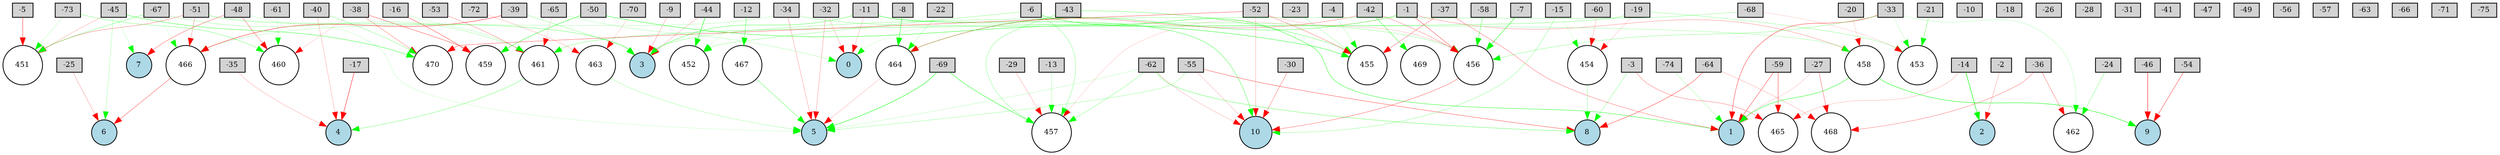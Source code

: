 digraph {
	node [fontsize=9 height=0.2 shape=circle width=0.2]
	-1 [fillcolor=lightgray shape=box style=filled]
	-2 [fillcolor=lightgray shape=box style=filled]
	-3 [fillcolor=lightgray shape=box style=filled]
	-4 [fillcolor=lightgray shape=box style=filled]
	-5 [fillcolor=lightgray shape=box style=filled]
	-6 [fillcolor=lightgray shape=box style=filled]
	-7 [fillcolor=lightgray shape=box style=filled]
	-8 [fillcolor=lightgray shape=box style=filled]
	-9 [fillcolor=lightgray shape=box style=filled]
	-10 [fillcolor=lightgray shape=box style=filled]
	-11 [fillcolor=lightgray shape=box style=filled]
	-12 [fillcolor=lightgray shape=box style=filled]
	-13 [fillcolor=lightgray shape=box style=filled]
	-14 [fillcolor=lightgray shape=box style=filled]
	-15 [fillcolor=lightgray shape=box style=filled]
	-16 [fillcolor=lightgray shape=box style=filled]
	-17 [fillcolor=lightgray shape=box style=filled]
	-18 [fillcolor=lightgray shape=box style=filled]
	-19 [fillcolor=lightgray shape=box style=filled]
	-20 [fillcolor=lightgray shape=box style=filled]
	-21 [fillcolor=lightgray shape=box style=filled]
	-22 [fillcolor=lightgray shape=box style=filled]
	-23 [fillcolor=lightgray shape=box style=filled]
	-24 [fillcolor=lightgray shape=box style=filled]
	-25 [fillcolor=lightgray shape=box style=filled]
	-26 [fillcolor=lightgray shape=box style=filled]
	-27 [fillcolor=lightgray shape=box style=filled]
	-28 [fillcolor=lightgray shape=box style=filled]
	-29 [fillcolor=lightgray shape=box style=filled]
	-30 [fillcolor=lightgray shape=box style=filled]
	-31 [fillcolor=lightgray shape=box style=filled]
	-32 [fillcolor=lightgray shape=box style=filled]
	-33 [fillcolor=lightgray shape=box style=filled]
	-34 [fillcolor=lightgray shape=box style=filled]
	-35 [fillcolor=lightgray shape=box style=filled]
	-36 [fillcolor=lightgray shape=box style=filled]
	-37 [fillcolor=lightgray shape=box style=filled]
	-38 [fillcolor=lightgray shape=box style=filled]
	-39 [fillcolor=lightgray shape=box style=filled]
	-40 [fillcolor=lightgray shape=box style=filled]
	-41 [fillcolor=lightgray shape=box style=filled]
	-42 [fillcolor=lightgray shape=box style=filled]
	-43 [fillcolor=lightgray shape=box style=filled]
	-44 [fillcolor=lightgray shape=box style=filled]
	-45 [fillcolor=lightgray shape=box style=filled]
	-46 [fillcolor=lightgray shape=box style=filled]
	-47 [fillcolor=lightgray shape=box style=filled]
	-48 [fillcolor=lightgray shape=box style=filled]
	-49 [fillcolor=lightgray shape=box style=filled]
	-50 [fillcolor=lightgray shape=box style=filled]
	-51 [fillcolor=lightgray shape=box style=filled]
	-52 [fillcolor=lightgray shape=box style=filled]
	-53 [fillcolor=lightgray shape=box style=filled]
	-54 [fillcolor=lightgray shape=box style=filled]
	-55 [fillcolor=lightgray shape=box style=filled]
	-56 [fillcolor=lightgray shape=box style=filled]
	-57 [fillcolor=lightgray shape=box style=filled]
	-58 [fillcolor=lightgray shape=box style=filled]
	-59 [fillcolor=lightgray shape=box style=filled]
	-60 [fillcolor=lightgray shape=box style=filled]
	-61 [fillcolor=lightgray shape=box style=filled]
	-62 [fillcolor=lightgray shape=box style=filled]
	-63 [fillcolor=lightgray shape=box style=filled]
	-64 [fillcolor=lightgray shape=box style=filled]
	-65 [fillcolor=lightgray shape=box style=filled]
	-66 [fillcolor=lightgray shape=box style=filled]
	-67 [fillcolor=lightgray shape=box style=filled]
	-68 [fillcolor=lightgray shape=box style=filled]
	-69 [fillcolor=lightgray shape=box style=filled]
	-70 [fillcolor=lightgray shape=box style=filled]
	-71 [fillcolor=lightgray shape=box style=filled]
	-72 [fillcolor=lightgray shape=box style=filled]
	-73 [fillcolor=lightgray shape=box style=filled]
	-74 [fillcolor=lightgray shape=box style=filled]
	-75 [fillcolor=lightgray shape=box style=filled]
	0 [fillcolor=lightblue style=filled]
	1 [fillcolor=lightblue style=filled]
	2 [fillcolor=lightblue style=filled]
	3 [fillcolor=lightblue style=filled]
	4 [fillcolor=lightblue style=filled]
	5 [fillcolor=lightblue style=filled]
	6 [fillcolor=lightblue style=filled]
	7 [fillcolor=lightblue style=filled]
	8 [fillcolor=lightblue style=filled]
	9 [fillcolor=lightblue style=filled]
	10 [fillcolor=lightblue style=filled]
	451 [fillcolor=white style=filled]
	452 [fillcolor=white style=filled]
	453 [fillcolor=white style=filled]
	454 [fillcolor=white style=filled]
	455 [fillcolor=white style=filled]
	456 [fillcolor=white style=filled]
	457 [fillcolor=white style=filled]
	458 [fillcolor=white style=filled]
	459 [fillcolor=white style=filled]
	460 [fillcolor=white style=filled]
	461 [fillcolor=white style=filled]
	462 [fillcolor=white style=filled]
	463 [fillcolor=white style=filled]
	464 [fillcolor=white style=filled]
	465 [fillcolor=white style=filled]
	466 [fillcolor=white style=filled]
	467 [fillcolor=white style=filled]
	468 [fillcolor=white style=filled]
	469 [fillcolor=white style=filled]
	470 [fillcolor=white style=filled]
	-34 -> 456 [color=green penwidth=0.21624195016990255 style=solid]
	-15 -> 454 [color=green penwidth=0.11002542350788501 style=solid]
	-32 -> 5 [color=red penwidth=0.2110100643298814 style=solid]
	-55 -> 10 [color=red penwidth=0.15161030525562336 style=solid]
	456 -> 10 [color=red penwidth=0.2963815889904281 style=solid]
	-52 -> 456 [color=red penwidth=0.13431381581174473 style=solid]
	-45 -> 6 [color=green penwidth=0.17762599745611987 style=solid]
	-58 -> 456 [color=green penwidth=0.3446986723794804 style=solid]
	-11 -> 0 [color=red penwidth=0.1597278909464786 style=solid]
	-16 -> 459 [color=red penwidth=0.352326810493062 style=solid]
	-42 -> 469 [color=green penwidth=0.37195827294577477 style=solid]
	-38 -> 460 [color=red penwidth=0.11421239405303678 style=solid]
	-48 -> 460 [color=red penwidth=0.2865182480408986 style=solid]
	-6 -> 457 [color=green penwidth=0.23394506661923994 style=solid]
	-73 -> 451 [color=green penwidth=0.12996004070076686 style=solid]
	-6 -> 452 [color=green penwidth=0.22703059006746013 style=solid]
	-45 -> 7 [color=green penwidth=0.12857277610655848 style=solid]
	-33 -> 462 [color=green penwidth=0.14144582517737958 style=solid]
	-46 -> 9 [color=red penwidth=0.5005421368336651 style=solid]
	-70 -> 463 [color=red penwidth=0.11669932765666041 style=solid]
	-3 -> 8 [color=green penwidth=0.21901421073619592 style=solid]
	-45 -> 451 [color=red penwidth=0.1615930121295745 style=solid]
	-52 -> 470 [color=red penwidth=0.3244761405191332 style=solid]
	-39 -> 466 [color=red penwidth=0.4235169676476894 style=solid]
	-59 -> 465 [color=red penwidth=0.39121216520953606 style=solid]
	-11 -> 3 [color=green penwidth=0.33924657350047815 style=solid]
	-50 -> 459 [color=green penwidth=0.4176304959145135 style=solid]
	464 -> 5 [color=red penwidth=0.15199847460657956 style=solid]
	-40 -> 470 [color=green penwidth=0.22616656292657064 style=solid]
	-43 -> 455 [color=green penwidth=0.2977130006893275 style=solid]
	-34 -> 466 [color=green penwidth=0.15718994226463112 style=solid]
	-19 -> 454 [color=red penwidth=0.1213005856293211 style=solid]
	-48 -> 7 [color=red penwidth=0.2961722664094275 style=solid]
	-36 -> 462 [color=red penwidth=0.27858108100081164 style=solid]
	-19 -> 461 [color=green penwidth=0.26346313711370484 style=solid]
	-9 -> 3 [color=red penwidth=0.2086138851521679 style=solid]
	-3 -> 465 [color=red penwidth=0.25946020723395147 style=solid]
	-40 -> 4 [color=red penwidth=0.1744395996664403 style=solid]
	-2 -> 2 [color=red penwidth=0.18935265371323784 style=solid]
	-68 -> 3 [color=green penwidth=0.20967175118179587 style=solid]
	-48 -> 5 [color=green penwidth=0.11373433847447854 style=solid]
	-19 -> 453 [color=green penwidth=0.21516154524597703 style=solid]
	466 -> 6 [color=red penwidth=0.3201351213941629 style=solid]
	-14 -> 2 [color=green penwidth=0.6123278644770537 style=solid]
	-51 -> 3 [color=green penwidth=0.2899857481101634 style=solid]
	-62 -> 8 [color=green penwidth=0.31062655038163034 style=solid]
	-59 -> 1 [color=red penwidth=0.36871438498937814 style=solid]
	-25 -> 6 [color=red penwidth=0.20354623322072346 style=solid]
	-1 -> 464 [color=green penwidth=0.3349459247153179 style=solid]
	-68 -> 453 [color=red penwidth=0.10953168856036069 style=solid]
	-14 -> 465 [color=red penwidth=0.15453499122528472 style=solid]
	-21 -> 453 [color=green penwidth=0.292650065732841 style=solid]
	-34 -> 5 [color=red penwidth=0.20698467348715546 style=solid]
	-1 -> 457 [color=red penwidth=0.11031057023165639 style=solid]
	-39 -> 3 [color=green penwidth=0.2172951835760494 style=solid]
	-43 -> 457 [color=green penwidth=0.22378036199392481 style=solid]
	-11 -> 458 [color=green penwidth=0.18632003698622585 style=solid]
	-6 -> 1 [color=green penwidth=0.4194177878380434 style=solid]
	-5 -> 451 [color=red penwidth=0.4197543053192082 style=solid]
	-52 -> 10 [color=red penwidth=0.17312785713751974 style=solid]
	-38 -> 459 [color=red penwidth=0.32689726822989035 style=solid]
	-36 -> 468 [color=red penwidth=0.2602431406628707 style=solid]
	-1 -> 456 [color=red penwidth=0.3525838118981346 style=solid]
	-73 -> 460 [color=green penwidth=0.26151609539007337 style=solid]
	-64 -> 8 [color=red penwidth=0.3704733104898792 style=solid]
	-4 -> 455 [color=green penwidth=0.15518552892874182 style=solid]
	-44 -> 452 [color=green penwidth=0.5110691884031124 style=solid]
	-67 -> 461 [color=green penwidth=0.1849287577958696 style=solid]
	-67 -> 466 [color=green penwidth=0.10243938806472869 style=solid]
	-13 -> 457 [color=green penwidth=0.1861869892145806 style=solid]
	-69 -> 457 [color=green penwidth=0.44429768316760765 style=solid]
	-33 -> 456 [color=green penwidth=0.2278174605688637 style=solid]
	-27 -> 468 [color=red penwidth=0.30648998050274934 style=solid]
	-8 -> 464 [color=green penwidth=0.45074009668112747 style=solid]
	-35 -> 4 [color=red penwidth=0.16293417595654666 style=solid]
	-55 -> 8 [color=red penwidth=0.34512539354340493 style=solid]
	-52 -> 455 [color=red penwidth=0.2574526437801632 style=solid]
	-50 -> 455 [color=green penwidth=0.42902270414159915 style=solid]
	-51 -> 466 [color=red penwidth=0.2207940173430837 style=solid]
	467 -> 5 [color=green penwidth=0.30615582907516564 style=solid]
	-32 -> 0 [color=red penwidth=0.17454021862800462 style=solid]
	-17 -> 4 [color=red penwidth=0.47098019525050094 style=solid]
	-65 -> 461 [color=red penwidth=0.10922407830069968 style=solid]
	-16 -> 461 [color=green penwidth=0.1508849659418156 style=solid]
	-55 -> 5 [color=green penwidth=0.20072040084446055 style=solid]
	-62 -> 10 [color=red penwidth=0.1494366330002659 style=solid]
	458 -> 1 [color=green penwidth=0.4462544452410714 style=solid]
	-20 -> 458 [color=red penwidth=0.12119962974589721 style=solid]
	-37 -> 455 [color=red penwidth=0.2725900003806619 style=solid]
	-51 -> 451 [color=red penwidth=0.24943192378837017 style=solid]
	-15 -> 10 [color=green penwidth=0.21030034919813992 style=solid]
	-37 -> 1 [color=red penwidth=0.26560590781589083 style=solid]
	-60 -> 454 [color=red penwidth=0.16207225568877892 style=solid]
	-53 -> 461 [color=red penwidth=0.23839198608057377 style=solid]
	-38 -> 470 [color=red penwidth=0.2488410596399681 style=solid]
	-42 -> 456 [color=red penwidth=0.24111683982322293 style=solid]
	454 -> 8 [color=green penwidth=0.19801021976143024 style=solid]
	-33 -> 453 [color=green penwidth=0.1256814729030757 style=solid]
	-61 -> 460 [color=green penwidth=0.12344503548731395 style=solid]
	-29 -> 457 [color=red penwidth=0.18439467807152948 style=solid]
	-72 -> 463 [color=red penwidth=0.15680495851523069 style=solid]
	-1 -> 458 [color=red penwidth=0.22003849999387537 style=solid]
	-30 -> 10 [color=red penwidth=0.28058071334704804 style=solid]
	-67 -> 451 [color=green penwidth=0.263989494841981 style=solid]
	-23 -> 455 [color=green penwidth=0.17261356301338132 style=solid]
	-42 -> 464 [color=red penwidth=0.2559021085702716 style=solid]
	-62 -> 5 [color=green penwidth=0.13211957020105589 style=solid]
	-22 -> 464 [color=green penwidth=0.1657110565050754 style=solid]
	-7 -> 456 [color=green penwidth=0.4822818429869723 style=solid]
	458 -> 9 [color=green penwidth=0.49476342083193503 style=solid]
	-33 -> 1 [color=red penwidth=0.38390177864624975 style=solid]
	-65 -> 0 [color=green penwidth=0.16188778170776774 style=solid]
	-69 -> 5 [color=green penwidth=0.49291599433931155 style=solid]
	-43 -> 0 [color=green penwidth=0.10199550428361487 style=solid]
	-11 -> 10 [color=green penwidth=0.3534119242147893 style=solid]
	-45 -> 470 [color=green penwidth=0.3929633032704729 style=solid]
	-64 -> 468 [color=red penwidth=0.1612563100946795 style=solid]
	-54 -> 9 [color=red penwidth=0.38226295174586233 style=solid]
	-62 -> 457 [color=green penwidth=0.22311060869362737 style=solid]
	-27 -> 1 [color=red penwidth=0.12456732134899492 style=solid]
	-12 -> 467 [color=green penwidth=0.34476282439717787 style=solid]
	-44 -> 3 [color=red penwidth=0.16079842482002427 style=solid]
	461 -> 4 [color=green penwidth=0.2691705391617968 style=solid]
	463 -> 5 [color=green penwidth=0.1812642253930663 style=solid]
	-74 -> 1 [color=green penwidth=0.1644444535145257 style=solid]
	-12 -> 452 [color=green penwidth=0.10082141232922942 style=solid]
	-24 -> 462 [color=green penwidth=0.2557179444009423 style=solid]
}
